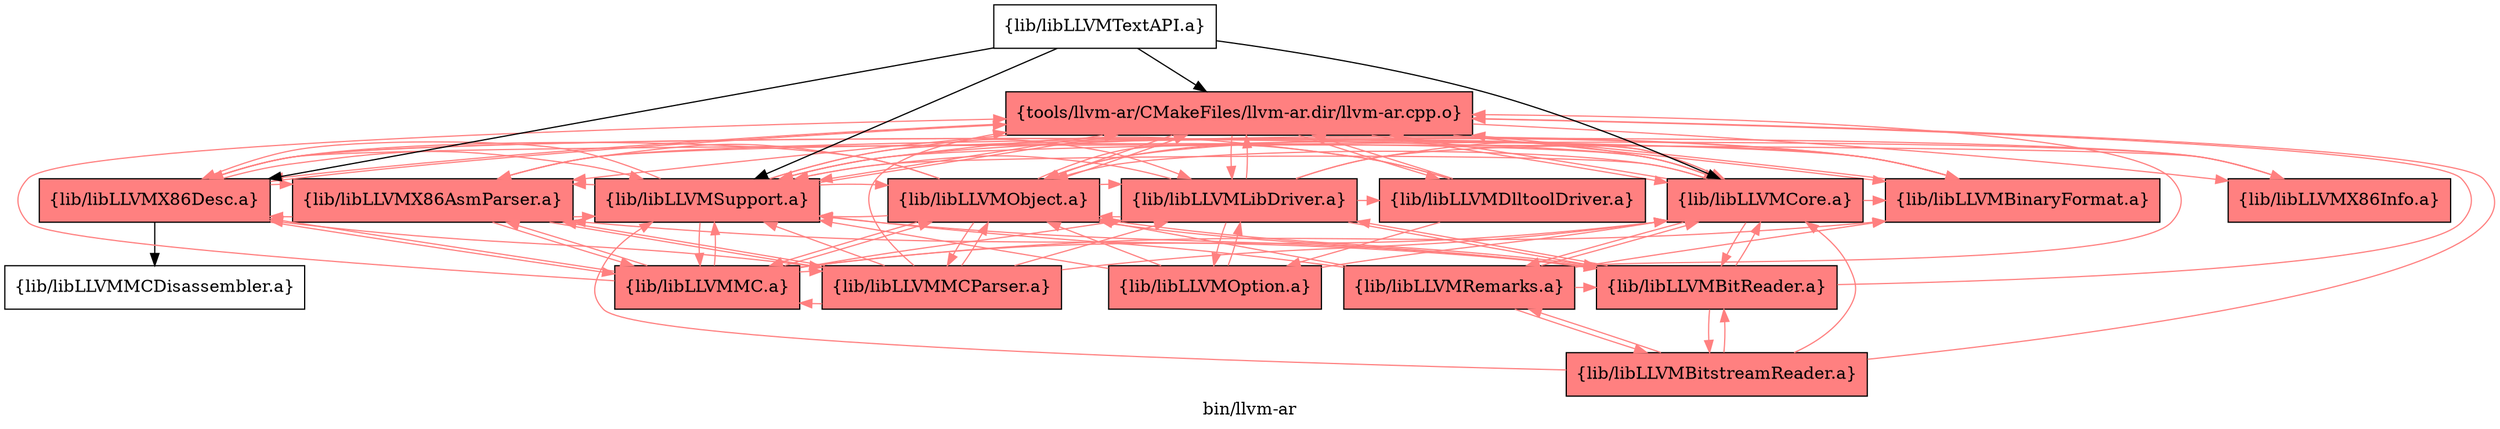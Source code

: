 digraph "bin/llvm-ar" {
	label="bin/llvm-ar";
	{ rank=same; Node0x5628529a8908;  }
	{ rank=same; Node0x5628529a8fe8; Node0x5628529a8a98; Node0x5628529a8728; Node0x5628529a8278; Node0x5628529a7d28; Node0x5628529ac698; Node0x5628529ac1e8; Node0x5628529abd38; Node0x5628529ab7e8;  }
	{ rank=same; Node0x5628529aaca8; Node0x5628529aa7f8; Node0x5628529ab298; Node0x5628529a58e8; Node0x5628529a5de8; Node0x5628529a5938;  }

	Node0x5628529a8908 [shape=record,shape=box,style=filled,fillcolor="1.000000 0.5 1",group=1,label="{tools/llvm-ar/CMakeFiles/llvm-ar.dir/llvm-ar.cpp.o}"];
	Node0x5628529a8908 -> Node0x5628529a8fe8[color="1.000000 0.5 1"];
	Node0x5628529a8908 -> Node0x5628529a8a98[color="1.000000 0.5 1"];
	Node0x5628529a8908 -> Node0x5628529a8728[color="1.000000 0.5 1"];
	Node0x5628529a8908 -> Node0x5628529a8278[color="1.000000 0.5 1"];
	Node0x5628529a8908 -> Node0x5628529a7d28[color="1.000000 0.5 1"];
	Node0x5628529a8908 -> Node0x5628529ac698[color="1.000000 0.5 1"];
	Node0x5628529a8908 -> Node0x5628529ac1e8[color="1.000000 0.5 1"];
	Node0x5628529a8908 -> Node0x5628529abd38[color="1.000000 0.5 1"];
	Node0x5628529a8908 -> Node0x5628529ab7e8[color="1.000000 0.5 1"];
	Node0x5628529a8fe8 [shape=record,shape=box,style=filled,fillcolor="1.000000 0.5 1",group=1,label="{lib/libLLVMX86AsmParser.a}"];
	Node0x5628529a8fe8 -> Node0x5628529a8a98[color="1.000000 0.5 1"];
	Node0x5628529a8fe8 -> Node0x5628529a8728[color="1.000000 0.5 1"];
	Node0x5628529a8fe8 -> Node0x5628529ab7e8[color="1.000000 0.5 1"];
	Node0x5628529a8fe8 -> Node0x5628529aaca8[color="1.000000 0.5 1"];
	Node0x5628529a8fe8 -> Node0x5628529aa7f8[color="1.000000 0.5 1"];
	Node0x5628529a8a98 [shape=record,shape=box,style=filled,fillcolor="1.000000 0.5 1",group=1,label="{lib/libLLVMX86Desc.a}"];
	Node0x5628529a8a98 -> Node0x5628529a8908[color="1.000000 0.5 1"];
	Node0x5628529a8a98 -> Node0x5628529ab7e8[color="1.000000 0.5 1"];
	Node0x5628529a8a98 -> Node0x5628529aa7f8[color="1.000000 0.5 1"];
	Node0x5628529a8a98 -> Node0x5628529a8728[color="1.000000 0.5 1"];
	Node0x5628529a8a98 -> Node0x5628529ab298;
	Node0x5628529a8a98 -> Node0x5628529a8fe8[color="1.000000 0.5 1"];
	Node0x5628529a8a98 -> Node0x5628529a8278[color="1.000000 0.5 1"];
	Node0x5628529a8728 [shape=record,shape=box,style=filled,fillcolor="1.000000 0.5 1",group=1,label="{lib/libLLVMX86Info.a}"];
	Node0x5628529a8728 -> Node0x5628529ab7e8[color="1.000000 0.5 1"];
	Node0x5628529a8278 [shape=record,shape=box,style=filled,fillcolor="1.000000 0.5 1",group=1,label="{lib/libLLVMBinaryFormat.a}"];
	Node0x5628529a8278 -> Node0x5628529ab7e8[color="1.000000 0.5 1"];
	Node0x5628529a8278 -> Node0x5628529a8908[color="1.000000 0.5 1"];
	Node0x5628529a7d28 [shape=record,shape=box,style=filled,fillcolor="1.000000 0.5 1",group=1,label="{lib/libLLVMCore.a}"];
	Node0x5628529a7d28 -> Node0x5628529ab7e8[color="1.000000 0.5 1"];
	Node0x5628529a7d28 -> Node0x5628529a8908[color="1.000000 0.5 1"];
	Node0x5628529a7d28 -> Node0x5628529a8a98[color="1.000000 0.5 1"];
	Node0x5628529a7d28 -> Node0x5628529a8278[color="1.000000 0.5 1"];
	Node0x5628529a7d28 -> Node0x5628529a8fe8[color="1.000000 0.5 1"];
	Node0x5628529a7d28 -> Node0x5628529a58e8[color="1.000000 0.5 1"];
	Node0x5628529a7d28 -> Node0x5628529a5de8[color="1.000000 0.5 1"];
	Node0x5628529a7d28 -> Node0x5628529abd38[color="1.000000 0.5 1"];
	Node0x5628529ac698 [shape=record,shape=box,style=filled,fillcolor="1.000000 0.5 1",group=1,label="{lib/libLLVMDlltoolDriver.a}"];
	Node0x5628529ac698 -> Node0x5628529a8908[color="1.000000 0.5 1"];
	Node0x5628529ac698 -> Node0x5628529abd38[color="1.000000 0.5 1"];
	Node0x5628529ac698 -> Node0x5628529ab7e8[color="1.000000 0.5 1"];
	Node0x5628529ac698 -> Node0x5628529a5938[color="1.000000 0.5 1"];
	Node0x5628529ac1e8 [shape=record,shape=box,style=filled,fillcolor="1.000000 0.5 1",group=1,label="{lib/libLLVMLibDriver.a}"];
	Node0x5628529ac1e8 -> Node0x5628529a8908[color="1.000000 0.5 1"];
	Node0x5628529ac1e8 -> Node0x5628529a8278[color="1.000000 0.5 1"];
	Node0x5628529ac1e8 -> Node0x5628529a7d28[color="1.000000 0.5 1"];
	Node0x5628529ac1e8 -> Node0x5628529ac698[color="1.000000 0.5 1"];
	Node0x5628529ac1e8 -> Node0x5628529abd38[color="1.000000 0.5 1"];
	Node0x5628529ac1e8 -> Node0x5628529ab7e8[color="1.000000 0.5 1"];
	Node0x5628529ac1e8 -> Node0x5628529a5938[color="1.000000 0.5 1"];
	Node0x5628529ac1e8 -> Node0x5628529a5de8[color="1.000000 0.5 1"];
	Node0x5628529abd38 [shape=record,shape=box,style=filled,fillcolor="1.000000 0.5 1",group=1,label="{lib/libLLVMObject.a}"];
	Node0x5628529abd38 -> Node0x5628529a8908[color="1.000000 0.5 1"];
	Node0x5628529abd38 -> Node0x5628529ac1e8[color="1.000000 0.5 1"];
	Node0x5628529abd38 -> Node0x5628529ab7e8[color="1.000000 0.5 1"];
	Node0x5628529abd38 -> Node0x5628529a8a98[color="1.000000 0.5 1"];
	Node0x5628529abd38 -> Node0x5628529a8278[color="1.000000 0.5 1"];
	Node0x5628529abd38 -> Node0x5628529a7d28[color="1.000000 0.5 1"];
	Node0x5628529abd38 -> Node0x5628529aa7f8[color="1.000000 0.5 1"];
	Node0x5628529abd38 -> Node0x5628529a5de8[color="1.000000 0.5 1"];
	Node0x5628529abd38 -> Node0x5628529a8fe8[color="1.000000 0.5 1"];
	Node0x5628529abd38 -> Node0x5628529aaca8[color="1.000000 0.5 1"];
	Node0x5628529ab7e8 [shape=record,shape=box,style=filled,fillcolor="1.000000 0.5 1",group=1,label="{lib/libLLVMSupport.a}"];
	Node0x5628529ab7e8 -> Node0x5628529ac1e8[color="1.000000 0.5 1"];
	Node0x5628529ab7e8 -> Node0x5628529a8908[color="1.000000 0.5 1"];
	Node0x5628529ab7e8 -> Node0x5628529a7d28[color="1.000000 0.5 1"];
	Node0x5628529ab7e8 -> Node0x5628529abd38[color="1.000000 0.5 1"];
	Node0x5628529ab7e8 -> Node0x5628529a8fe8[color="1.000000 0.5 1"];
	Node0x5628529ab7e8 -> Node0x5628529a8a98[color="1.000000 0.5 1"];
	Node0x5628529ab7e8 -> Node0x5628529aa7f8[color="1.000000 0.5 1"];
	Node0x5628529aaca8 [shape=record,shape=box,style=filled,fillcolor="1.000000 0.5 1",group=1,label="{lib/libLLVMMCParser.a}"];
	Node0x5628529aaca8 -> Node0x5628529a8908[color="1.000000 0.5 1"];
	Node0x5628529aaca8 -> Node0x5628529a8fe8[color="1.000000 0.5 1"];
	Node0x5628529aaca8 -> Node0x5628529a8a98[color="1.000000 0.5 1"];
	Node0x5628529aaca8 -> Node0x5628529a7d28[color="1.000000 0.5 1"];
	Node0x5628529aaca8 -> Node0x5628529abd38[color="1.000000 0.5 1"];
	Node0x5628529aaca8 -> Node0x5628529ab7e8[color="1.000000 0.5 1"];
	Node0x5628529aaca8 -> Node0x5628529aa7f8[color="1.000000 0.5 1"];
	Node0x5628529aaca8 -> Node0x5628529ac1e8[color="1.000000 0.5 1"];
	Node0x5628529aa7f8 [shape=record,shape=box,style=filled,fillcolor="1.000000 0.5 1",group=1,label="{lib/libLLVMMC.a}"];
	Node0x5628529aa7f8 -> Node0x5628529a8a98[color="1.000000 0.5 1"];
	Node0x5628529aa7f8 -> Node0x5628529ab7e8[color="1.000000 0.5 1"];
	Node0x5628529aa7f8 -> Node0x5628529a8908[color="1.000000 0.5 1"];
	Node0x5628529aa7f8 -> Node0x5628529abd38[color="1.000000 0.5 1"];
	Node0x5628529aa7f8 -> Node0x5628529aaca8[color="1.000000 0.5 1"];
	Node0x5628529aa7f8 -> Node0x5628529a8fe8[color="1.000000 0.5 1"];
	Node0x5628529aa7f8 -> Node0x5628529ac1e8[color="1.000000 0.5 1"];
	Node0x5628529aa7f8 -> Node0x5628529a7d28[color="1.000000 0.5 1"];
	Node0x5628529aa7f8 -> Node0x5628529a8278[color="1.000000 0.5 1"];
	Node0x5628529ab298 [shape=record,shape=box,group=0,label="{lib/libLLVMMCDisassembler.a}"];
	Node0x5628529a58e8 [shape=record,shape=box,style=filled,fillcolor="1.000000 0.5 1",group=1,label="{lib/libLLVMRemarks.a}"];
	Node0x5628529a58e8 -> Node0x5628529ab7e8[color="1.000000 0.5 1"];
	Node0x5628529a58e8 -> Node0x5628529a7d28[color="1.000000 0.5 1"];
	Node0x5628529a58e8 -> Node0x5628529a5de8[color="1.000000 0.5 1"];
	Node0x5628529a58e8 -> Node0x5628529a8908[color="1.000000 0.5 1"];
	Node0x5628529a58e8 -> Node0x5628529abd38[color="1.000000 0.5 1"];
	Node0x5628529a58e8 -> Node0x5628529a8278[color="1.000000 0.5 1"];
	Node0x5628529a58e8 -> Node0x5628529a7328[color="1.000000 0.5 1"];
	Node0x5628529a5938 [shape=record,shape=box,style=filled,fillcolor="1.000000 0.5 1",group=1,label="{lib/libLLVMOption.a}"];
	Node0x5628529a5938 -> Node0x5628529ab7e8[color="1.000000 0.5 1"];
	Node0x5628529a5938 -> Node0x5628529a7d28[color="1.000000 0.5 1"];
	Node0x5628529a5938 -> Node0x5628529ac1e8[color="1.000000 0.5 1"];
	Node0x5628529a5938 -> Node0x5628529abd38[color="1.000000 0.5 1"];
	Node0x5628529a5de8 [shape=record,shape=box,style=filled,fillcolor="1.000000 0.5 1",group=1,label="{lib/libLLVMBitReader.a}"];
	Node0x5628529a5de8 -> Node0x5628529a8908[color="1.000000 0.5 1"];
	Node0x5628529a5de8 -> Node0x5628529a8fe8[color="1.000000 0.5 1"];
	Node0x5628529a5de8 -> Node0x5628529a7d28[color="1.000000 0.5 1"];
	Node0x5628529a5de8 -> Node0x5628529abd38[color="1.000000 0.5 1"];
	Node0x5628529a5de8 -> Node0x5628529ab7e8[color="1.000000 0.5 1"];
	Node0x5628529a5de8 -> Node0x5628529a7328[color="1.000000 0.5 1"];
	Node0x5628529a5de8 -> Node0x5628529ac1e8[color="1.000000 0.5 1"];
	Node0x5628529a5398 [shape=record,shape=box,group=0,label="{lib/libLLVMTextAPI.a}"];
	Node0x5628529a5398 -> Node0x5628529ab7e8;
	Node0x5628529a5398 -> Node0x5628529a8908;
	Node0x5628529a5398 -> Node0x5628529a7d28;
	Node0x5628529a5398 -> Node0x5628529a8a98;
	Node0x5628529a7328 [shape=record,shape=box,style=filled,fillcolor="1.000000 0.5 1",group=1,label="{lib/libLLVMBitstreamReader.a}"];
	Node0x5628529a7328 -> Node0x5628529a8908[color="1.000000 0.5 1"];
	Node0x5628529a7328 -> Node0x5628529a7d28[color="1.000000 0.5 1"];
	Node0x5628529a7328 -> Node0x5628529ab7e8[color="1.000000 0.5 1"];
	Node0x5628529a7328 -> Node0x5628529a5de8[color="1.000000 0.5 1"];
	Node0x5628529a7328 -> Node0x5628529a58e8[color="1.000000 0.5 1"];
}
